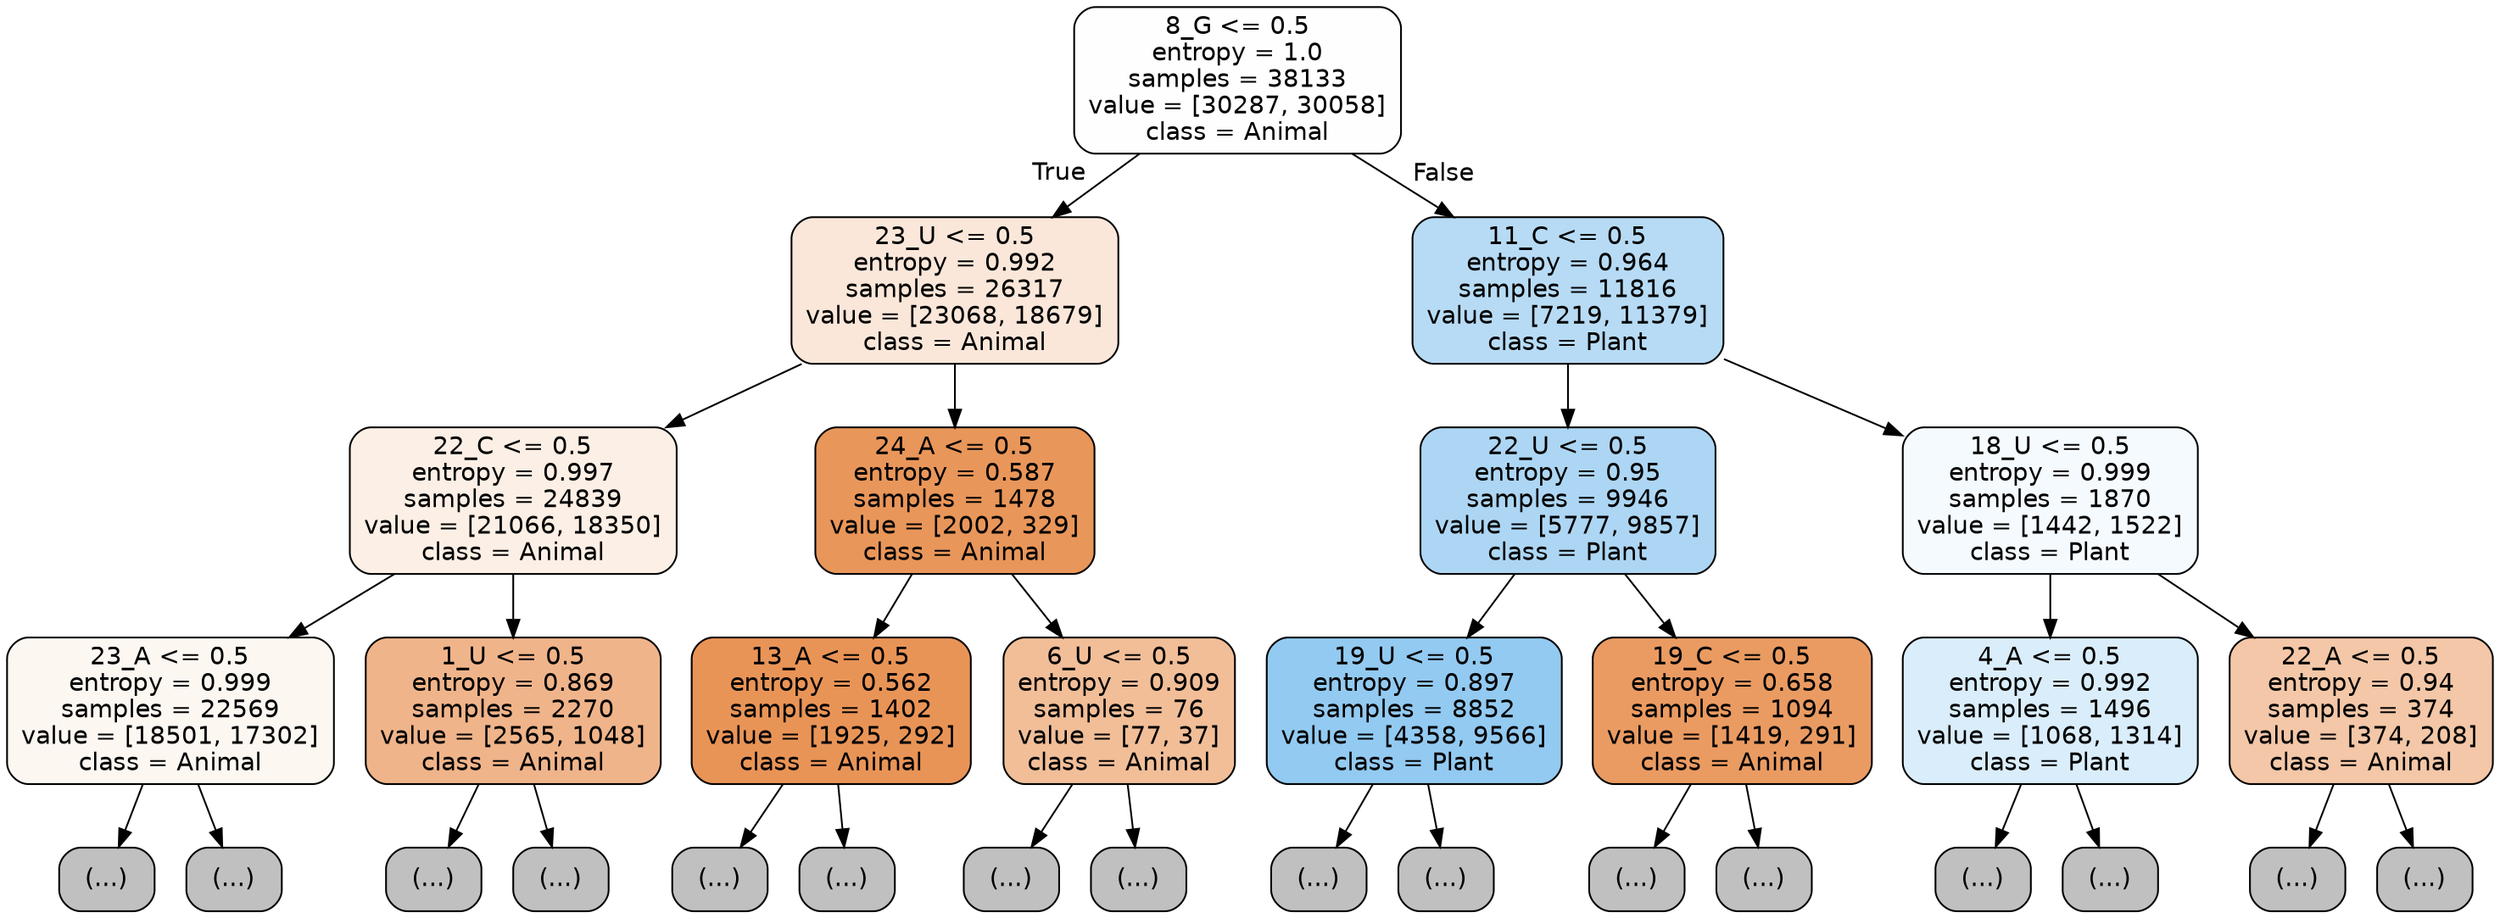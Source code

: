 digraph Tree {
node [shape=box, style="filled, rounded", color="black", fontname="helvetica"] ;
edge [fontname="helvetica"] ;
0 [label="8_G <= 0.5\nentropy = 1.0\nsamples = 38133\nvalue = [30287, 30058]\nclass = Animal", fillcolor="#fffefe"] ;
1 [label="23_U <= 0.5\nentropy = 0.992\nsamples = 26317\nvalue = [23068, 18679]\nclass = Animal", fillcolor="#fae7d9"] ;
0 -> 1 [labeldistance=2.5, labelangle=45, headlabel="True"] ;
2 [label="22_C <= 0.5\nentropy = 0.997\nsamples = 24839\nvalue = [21066, 18350]\nclass = Animal", fillcolor="#fcefe5"] ;
1 -> 2 ;
3 [label="23_A <= 0.5\nentropy = 0.999\nsamples = 22569\nvalue = [18501, 17302]\nclass = Animal", fillcolor="#fdf7f2"] ;
2 -> 3 ;
4 [label="(...)", fillcolor="#C0C0C0"] ;
3 -> 4 ;
10039 [label="(...)", fillcolor="#C0C0C0"] ;
3 -> 10039 ;
10426 [label="1_U <= 0.5\nentropy = 0.869\nsamples = 2270\nvalue = [2565, 1048]\nclass = Animal", fillcolor="#f0b48a"] ;
2 -> 10426 ;
10427 [label="(...)", fillcolor="#C0C0C0"] ;
10426 -> 10427 ;
11052 [label="(...)", fillcolor="#C0C0C0"] ;
10426 -> 11052 ;
11581 [label="24_A <= 0.5\nentropy = 0.587\nsamples = 1478\nvalue = [2002, 329]\nclass = Animal", fillcolor="#e9965a"] ;
1 -> 11581 ;
11582 [label="13_A <= 0.5\nentropy = 0.562\nsamples = 1402\nvalue = [1925, 292]\nclass = Animal", fillcolor="#e99457"] ;
11581 -> 11582 ;
11583 [label="(...)", fillcolor="#C0C0C0"] ;
11582 -> 11583 ;
11946 [label="(...)", fillcolor="#C0C0C0"] ;
11582 -> 11946 ;
12075 [label="6_U <= 0.5\nentropy = 0.909\nsamples = 76\nvalue = [77, 37]\nclass = Animal", fillcolor="#f1be98"] ;
11581 -> 12075 ;
12076 [label="(...)", fillcolor="#C0C0C0"] ;
12075 -> 12076 ;
12105 [label="(...)", fillcolor="#C0C0C0"] ;
12075 -> 12105 ;
12128 [label="11_C <= 0.5\nentropy = 0.964\nsamples = 11816\nvalue = [7219, 11379]\nclass = Plant", fillcolor="#b7dbf5"] ;
0 -> 12128 [labeldistance=2.5, labelangle=-45, headlabel="False"] ;
12129 [label="22_U <= 0.5\nentropy = 0.95\nsamples = 9946\nvalue = [5777, 9857]\nclass = Plant", fillcolor="#add6f4"] ;
12128 -> 12129 ;
12130 [label="19_U <= 0.5\nentropy = 0.897\nsamples = 8852\nvalue = [4358, 9566]\nclass = Plant", fillcolor="#93caf1"] ;
12129 -> 12130 ;
12131 [label="(...)", fillcolor="#C0C0C0"] ;
12130 -> 12131 ;
14498 [label="(...)", fillcolor="#C0C0C0"] ;
12130 -> 14498 ;
15345 [label="19_C <= 0.5\nentropy = 0.658\nsamples = 1094\nvalue = [1419, 291]\nclass = Animal", fillcolor="#ea9b62"] ;
12129 -> 15345 ;
15346 [label="(...)", fillcolor="#C0C0C0"] ;
15345 -> 15346 ;
15639 [label="(...)", fillcolor="#C0C0C0"] ;
15345 -> 15639 ;
15714 [label="18_U <= 0.5\nentropy = 0.999\nsamples = 1870\nvalue = [1442, 1522]\nclass = Plant", fillcolor="#f5fafe"] ;
12128 -> 15714 ;
15715 [label="4_A <= 0.5\nentropy = 0.992\nsamples = 1496\nvalue = [1068, 1314]\nclass = Plant", fillcolor="#daedfa"] ;
15714 -> 15715 ;
15716 [label="(...)", fillcolor="#C0C0C0"] ;
15715 -> 15716 ;
16273 [label="(...)", fillcolor="#C0C0C0"] ;
15715 -> 16273 ;
16434 [label="22_A <= 0.5\nentropy = 0.94\nsamples = 374\nvalue = [374, 208]\nclass = Animal", fillcolor="#f3c7a7"] ;
15714 -> 16434 ;
16435 [label="(...)", fillcolor="#C0C0C0"] ;
16434 -> 16435 ;
16600 [label="(...)", fillcolor="#C0C0C0"] ;
16434 -> 16600 ;
}